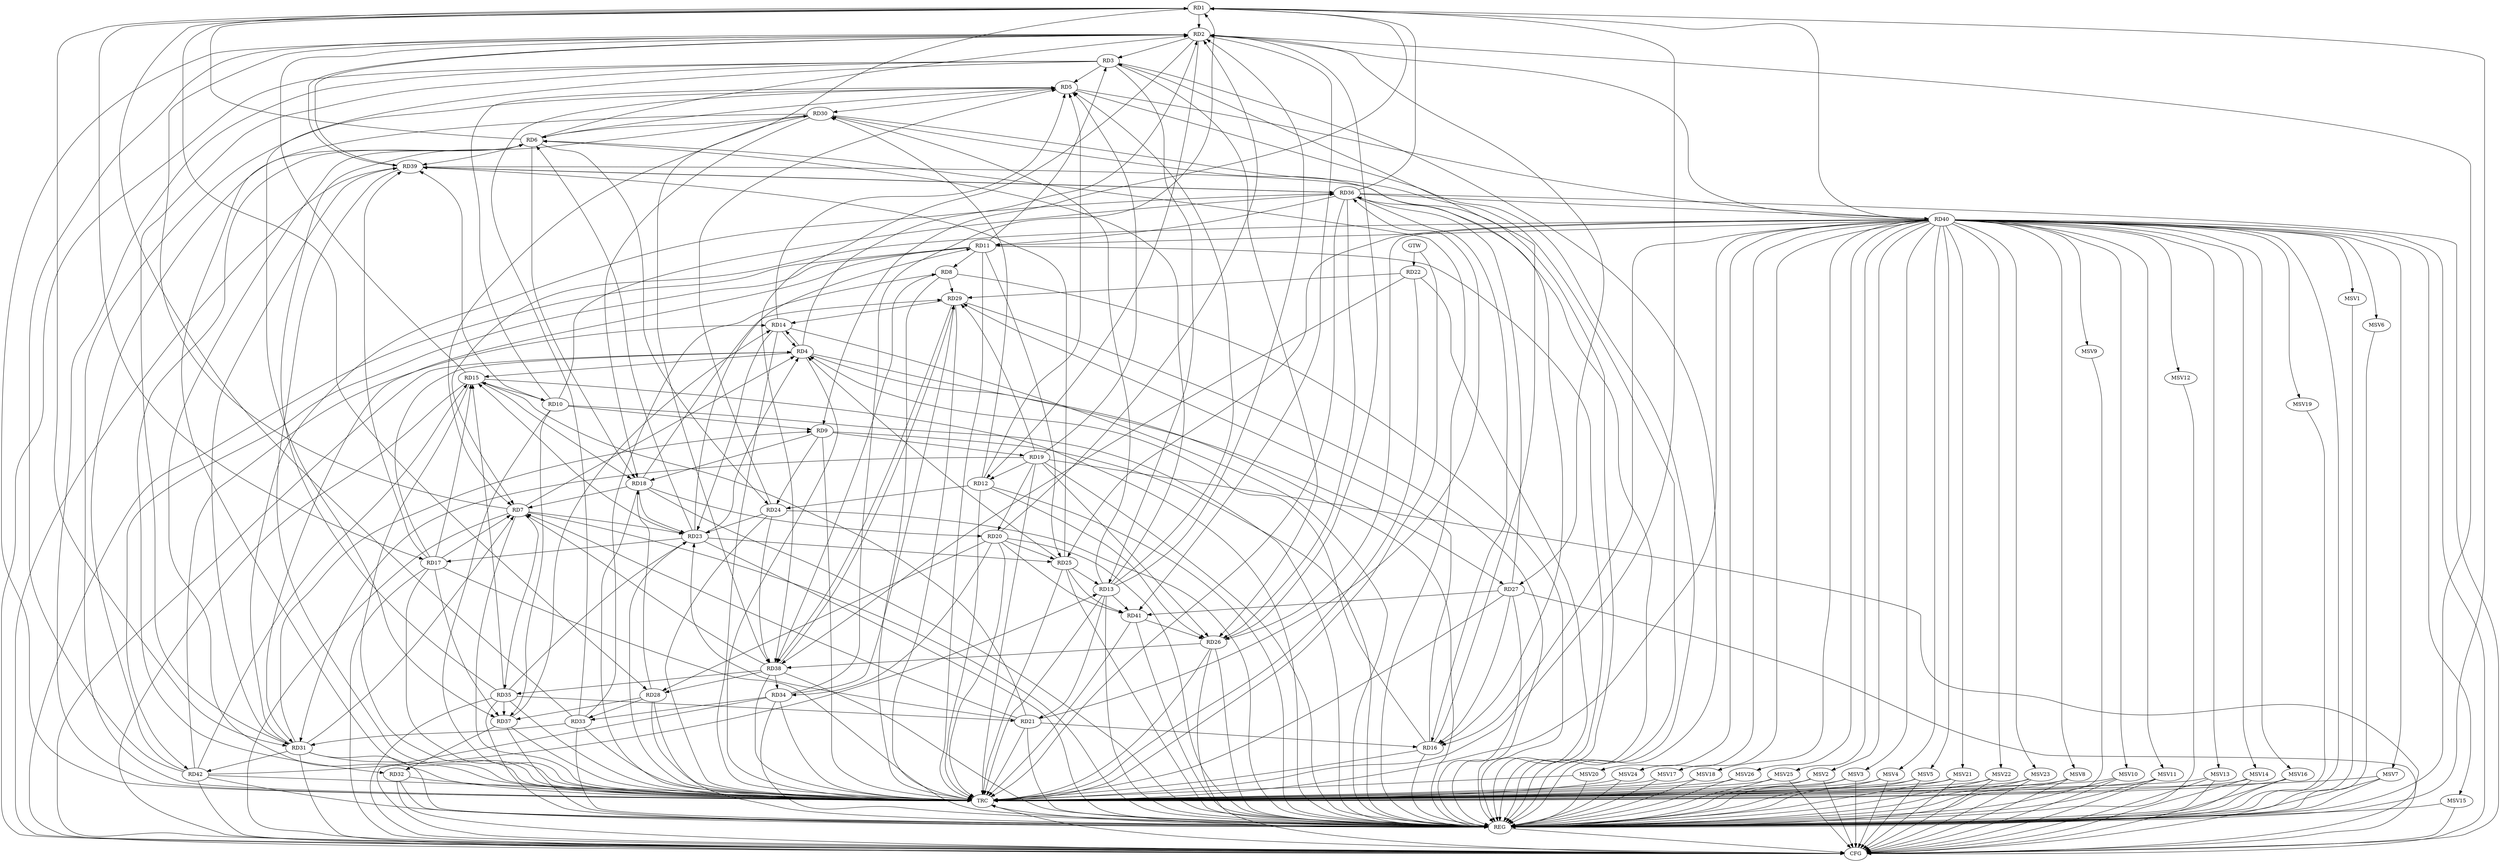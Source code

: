 strict digraph G {
  RD1 [ label="RD1" ];
  RD2 [ label="RD2" ];
  RD3 [ label="RD3" ];
  RD4 [ label="RD4" ];
  RD5 [ label="RD5" ];
  RD6 [ label="RD6" ];
  RD7 [ label="RD7" ];
  RD8 [ label="RD8" ];
  RD9 [ label="RD9" ];
  RD10 [ label="RD10" ];
  RD11 [ label="RD11" ];
  RD12 [ label="RD12" ];
  RD13 [ label="RD13" ];
  RD14 [ label="RD14" ];
  RD15 [ label="RD15" ];
  RD16 [ label="RD16" ];
  RD17 [ label="RD17" ];
  RD18 [ label="RD18" ];
  RD19 [ label="RD19" ];
  RD20 [ label="RD20" ];
  RD21 [ label="RD21" ];
  RD22 [ label="RD22" ];
  RD23 [ label="RD23" ];
  RD24 [ label="RD24" ];
  RD25 [ label="RD25" ];
  RD26 [ label="RD26" ];
  RD27 [ label="RD27" ];
  RD28 [ label="RD28" ];
  RD29 [ label="RD29" ];
  RD30 [ label="RD30" ];
  RD31 [ label="RD31" ];
  RD32 [ label="RD32" ];
  RD33 [ label="RD33" ];
  RD34 [ label="RD34" ];
  RD35 [ label="RD35" ];
  RD36 [ label="RD36" ];
  RD37 [ label="RD37" ];
  RD38 [ label="RD38" ];
  RD39 [ label="RD39" ];
  RD40 [ label="RD40" ];
  RD41 [ label="RD41" ];
  RD42 [ label="RD42" ];
  GTW [ label="GTW" ];
  REG [ label="REG" ];
  CFG [ label="CFG" ];
  TRC [ label="TRC" ];
  MSV1 [ label="MSV1" ];
  MSV2 [ label="MSV2" ];
  MSV3 [ label="MSV3" ];
  MSV4 [ label="MSV4" ];
  MSV5 [ label="MSV5" ];
  MSV6 [ label="MSV6" ];
  MSV7 [ label="MSV7" ];
  MSV8 [ label="MSV8" ];
  MSV9 [ label="MSV9" ];
  MSV10 [ label="MSV10" ];
  MSV11 [ label="MSV11" ];
  MSV12 [ label="MSV12" ];
  MSV13 [ label="MSV13" ];
  MSV14 [ label="MSV14" ];
  MSV15 [ label="MSV15" ];
  MSV16 [ label="MSV16" ];
  MSV17 [ label="MSV17" ];
  MSV18 [ label="MSV18" ];
  MSV19 [ label="MSV19" ];
  MSV20 [ label="MSV20" ];
  MSV21 [ label="MSV21" ];
  MSV22 [ label="MSV22" ];
  MSV23 [ label="MSV23" ];
  MSV24 [ label="MSV24" ];
  MSV25 [ label="MSV25" ];
  MSV26 [ label="MSV26" ];
  RD1 -> RD2;
  RD6 -> RD1;
  RD1 -> RD9;
  RD1 -> RD17;
  RD1 -> RD28;
  RD1 -> RD31;
  RD33 -> RD1;
  RD34 -> RD1;
  RD36 -> RD1;
  RD1 -> RD38;
  RD40 -> RD1;
  RD2 -> RD3;
  RD4 -> RD2;
  RD6 -> RD2;
  RD7 -> RD2;
  RD2 -> RD12;
  RD13 -> RD2;
  RD15 -> RD2;
  RD20 -> RD2;
  RD26 -> RD2;
  RD2 -> RD27;
  RD2 -> RD38;
  RD2 -> RD39;
  RD39 -> RD2;
  RD40 -> RD2;
  RD2 -> RD41;
  RD42 -> RD2;
  RD3 -> RD5;
  RD11 -> RD3;
  RD3 -> RD13;
  RD16 -> RD3;
  RD3 -> RD26;
  RD3 -> RD31;
  RD3 -> RD37;
  RD7 -> RD4;
  RD4 -> RD14;
  RD14 -> RD4;
  RD4 -> RD15;
  RD16 -> RD4;
  RD17 -> RD4;
  RD23 -> RD4;
  RD25 -> RD4;
  RD4 -> RD27;
  RD6 -> RD5;
  RD10 -> RD5;
  RD12 -> RD5;
  RD13 -> RD5;
  RD14 -> RD5;
  RD19 -> RD5;
  RD24 -> RD5;
  RD5 -> RD30;
  RD33 -> RD5;
  RD5 -> RD40;
  RD13 -> RD6;
  RD6 -> RD18;
  RD23 -> RD6;
  RD6 -> RD24;
  RD30 -> RD6;
  RD6 -> RD32;
  RD6 -> RD39;
  RD42 -> RD6;
  RD17 -> RD7;
  RD18 -> RD7;
  RD21 -> RD7;
  RD7 -> RD23;
  RD30 -> RD7;
  RD31 -> RD7;
  RD7 -> RD35;
  RD38 -> RD7;
  RD40 -> RD7;
  RD11 -> RD8;
  RD8 -> RD29;
  RD33 -> RD8;
  RD8 -> RD38;
  RD10 -> RD9;
  RD9 -> RD18;
  RD9 -> RD19;
  RD9 -> RD24;
  RD31 -> RD9;
  RD15 -> RD10;
  RD10 -> RD36;
  RD10 -> RD37;
  RD10 -> RD39;
  RD23 -> RD11;
  RD11 -> RD25;
  RD11 -> RD31;
  RD36 -> RD11;
  RD40 -> RD11;
  RD11 -> RD42;
  RD19 -> RD12;
  RD12 -> RD24;
  RD12 -> RD26;
  RD12 -> RD30;
  RD13 -> RD21;
  RD25 -> RD13;
  RD13 -> RD30;
  RD13 -> RD41;
  RD42 -> RD13;
  RD14 -> RD23;
  RD29 -> RD14;
  RD37 -> RD14;
  RD42 -> RD14;
  RD17 -> RD15;
  RD15 -> RD18;
  RD21 -> RD15;
  RD23 -> RD15;
  RD35 -> RD15;
  RD42 -> RD15;
  RD21 -> RD16;
  RD27 -> RD16;
  RD16 -> RD29;
  RD30 -> RD16;
  RD36 -> RD16;
  RD40 -> RD16;
  RD23 -> RD17;
  RD17 -> RD37;
  RD17 -> RD39;
  RD18 -> RD20;
  RD18 -> RD23;
  RD28 -> RD18;
  RD18 -> RD29;
  RD30 -> RD18;
  RD19 -> RD20;
  RD19 -> RD26;
  RD19 -> RD29;
  RD19 -> RD31;
  RD20 -> RD25;
  RD20 -> RD28;
  RD20 -> RD34;
  RD20 -> RD41;
  RD21 -> RD23;
  RD35 -> RD21;
  RD21 -> RD36;
  RD22 -> RD29;
  RD22 -> RD38;
  RD24 -> RD23;
  RD23 -> RD25;
  RD35 -> RD23;
  RD24 -> RD38;
  RD25 -> RD39;
  RD40 -> RD25;
  RD25 -> RD41;
  RD36 -> RD26;
  RD26 -> RD38;
  RD40 -> RD26;
  RD41 -> RD26;
  RD27 -> RD36;
  RD27 -> RD41;
  RD28 -> RD33;
  RD28 -> RD37;
  RD38 -> RD28;
  RD34 -> RD29;
  RD29 -> RD38;
  RD38 -> RD29;
  RD35 -> RD30;
  RD33 -> RD31;
  RD31 -> RD36;
  RD31 -> RD39;
  RD31 -> RD42;
  RD37 -> RD32;
  RD34 -> RD33;
  RD38 -> RD34;
  RD35 -> RD37;
  RD38 -> RD35;
  RD36 -> RD39;
  RD39 -> RD36;
  RD36 -> RD40;
  GTW -> RD22;
  RD1 -> REG;
  RD2 -> REG;
  RD3 -> REG;
  RD4 -> REG;
  RD5 -> REG;
  RD6 -> REG;
  RD7 -> REG;
  RD8 -> REG;
  RD9 -> REG;
  RD10 -> REG;
  RD11 -> REG;
  RD12 -> REG;
  RD13 -> REG;
  RD14 -> REG;
  RD15 -> REG;
  RD16 -> REG;
  RD17 -> REG;
  RD18 -> REG;
  RD19 -> REG;
  RD20 -> REG;
  RD21 -> REG;
  RD22 -> REG;
  RD23 -> REG;
  RD24 -> REG;
  RD25 -> REG;
  RD26 -> REG;
  RD27 -> REG;
  RD28 -> REG;
  RD29 -> REG;
  RD30 -> REG;
  RD31 -> REG;
  RD32 -> REG;
  RD33 -> REG;
  RD34 -> REG;
  RD35 -> REG;
  RD36 -> REG;
  RD37 -> REG;
  RD38 -> REG;
  RD39 -> REG;
  RD40 -> REG;
  RD41 -> REG;
  RD42 -> REG;
  RD4 -> CFG;
  RD7 -> CFG;
  RD3 -> CFG;
  RD27 -> CFG;
  RD17 -> CFG;
  RD35 -> CFG;
  RD31 -> CFG;
  RD34 -> CFG;
  RD36 -> CFG;
  RD42 -> CFG;
  RD15 -> CFG;
  RD19 -> CFG;
  RD39 -> CFG;
  RD26 -> CFG;
  RD40 -> CFG;
  RD32 -> CFG;
  RD11 -> CFG;
  REG -> CFG;
  RD1 -> TRC;
  RD2 -> TRC;
  RD3 -> TRC;
  RD4 -> TRC;
  RD5 -> TRC;
  RD6 -> TRC;
  RD7 -> TRC;
  RD8 -> TRC;
  RD9 -> TRC;
  RD10 -> TRC;
  RD11 -> TRC;
  RD12 -> TRC;
  RD13 -> TRC;
  RD14 -> TRC;
  RD15 -> TRC;
  RD16 -> TRC;
  RD17 -> TRC;
  RD18 -> TRC;
  RD19 -> TRC;
  RD20 -> TRC;
  RD21 -> TRC;
  RD22 -> TRC;
  RD23 -> TRC;
  RD24 -> TRC;
  RD25 -> TRC;
  RD26 -> TRC;
  RD27 -> TRC;
  RD28 -> TRC;
  RD29 -> TRC;
  RD30 -> TRC;
  RD31 -> TRC;
  RD32 -> TRC;
  RD33 -> TRC;
  RD34 -> TRC;
  RD35 -> TRC;
  RD36 -> TRC;
  RD37 -> TRC;
  RD38 -> TRC;
  RD39 -> TRC;
  RD40 -> TRC;
  RD41 -> TRC;
  RD42 -> TRC;
  GTW -> TRC;
  CFG -> TRC;
  TRC -> REG;
  RD40 -> MSV1;
  RD40 -> MSV2;
  RD40 -> MSV3;
  RD40 -> MSV4;
  RD40 -> MSV5;
  RD40 -> MSV6;
  MSV1 -> REG;
  MSV2 -> REG;
  MSV2 -> TRC;
  MSV2 -> CFG;
  MSV3 -> REG;
  MSV3 -> TRC;
  MSV3 -> CFG;
  MSV4 -> REG;
  MSV4 -> TRC;
  MSV4 -> CFG;
  MSV5 -> REG;
  MSV5 -> TRC;
  MSV5 -> CFG;
  MSV6 -> REG;
  RD40 -> MSV7;
  MSV7 -> REG;
  MSV7 -> TRC;
  MSV7 -> CFG;
  RD40 -> MSV8;
  MSV8 -> REG;
  MSV8 -> TRC;
  MSV8 -> CFG;
  RD40 -> MSV9;
  RD40 -> MSV10;
  MSV9 -> REG;
  MSV10 -> REG;
  MSV10 -> TRC;
  MSV10 -> CFG;
  RD40 -> MSV11;
  RD40 -> MSV12;
  RD40 -> MSV13;
  MSV11 -> REG;
  MSV11 -> TRC;
  MSV11 -> CFG;
  MSV12 -> REG;
  MSV13 -> REG;
  MSV13 -> TRC;
  MSV13 -> CFG;
  RD40 -> MSV14;
  RD40 -> MSV15;
  RD40 -> MSV16;
  MSV14 -> REG;
  MSV14 -> TRC;
  MSV14 -> CFG;
  MSV15 -> REG;
  MSV15 -> CFG;
  MSV16 -> REG;
  MSV16 -> TRC;
  MSV16 -> CFG;
  RD40 -> MSV17;
  RD40 -> MSV18;
  MSV17 -> REG;
  MSV17 -> TRC;
  MSV18 -> REG;
  MSV18 -> TRC;
  RD40 -> MSV19;
  RD40 -> MSV20;
  MSV19 -> REG;
  MSV20 -> REG;
  MSV20 -> TRC;
  RD40 -> MSV21;
  RD40 -> MSV22;
  RD40 -> MSV23;
  MSV21 -> REG;
  MSV21 -> TRC;
  MSV21 -> CFG;
  MSV22 -> REG;
  MSV22 -> TRC;
  MSV22 -> CFG;
  MSV23 -> REG;
  MSV23 -> TRC;
  MSV23 -> CFG;
  RD40 -> MSV24;
  RD40 -> MSV25;
  RD40 -> MSV26;
  MSV24 -> REG;
  MSV24 -> TRC;
  MSV25 -> REG;
  MSV25 -> TRC;
  MSV25 -> CFG;
  MSV26 -> REG;
  MSV26 -> TRC;
}
